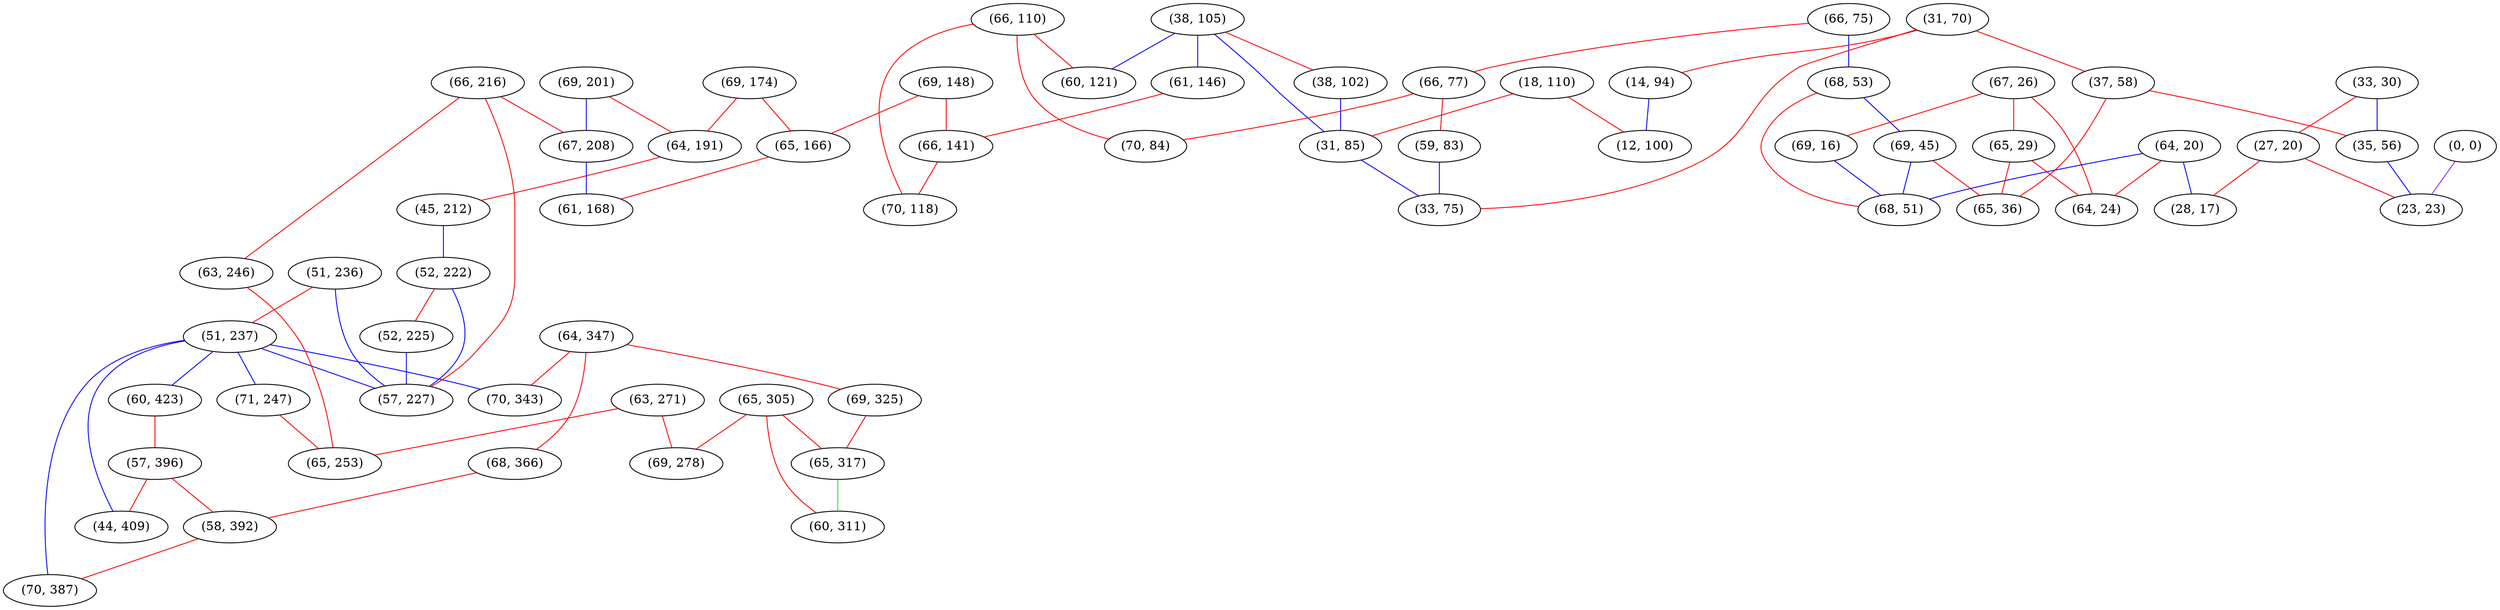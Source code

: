 graph "" {
"(69, 201)";
"(38, 105)";
"(51, 236)";
"(38, 102)";
"(66, 75)";
"(18, 110)";
"(51, 237)";
"(64, 347)";
"(68, 366)";
"(69, 174)";
"(69, 148)";
"(64, 191)";
"(66, 216)";
"(68, 53)";
"(67, 26)";
"(31, 85)";
"(33, 30)";
"(60, 423)";
"(65, 305)";
"(63, 271)";
"(27, 20)";
"(69, 325)";
"(69, 16)";
"(45, 212)";
"(64, 20)";
"(69, 45)";
"(57, 396)";
"(71, 247)";
"(63, 246)";
"(65, 166)";
"(67, 208)";
"(65, 317)";
"(66, 110)";
"(31, 70)";
"(0, 0)";
"(61, 146)";
"(68, 51)";
"(14, 94)";
"(66, 77)";
"(59, 83)";
"(52, 222)";
"(58, 392)";
"(12, 100)";
"(37, 58)";
"(52, 225)";
"(65, 253)";
"(65, 29)";
"(57, 227)";
"(35, 56)";
"(28, 17)";
"(61, 168)";
"(60, 311)";
"(64, 24)";
"(44, 409)";
"(23, 23)";
"(65, 36)";
"(70, 387)";
"(70, 84)";
"(66, 141)";
"(70, 118)";
"(69, 278)";
"(70, 343)";
"(33, 75)";
"(60, 121)";
"(69, 201)" -- "(67, 208)"  [color=blue, key=0, weight=3];
"(69, 201)" -- "(64, 191)"  [color=red, key=0, weight=1];
"(38, 105)" -- "(61, 146)"  [color=blue, key=0, weight=3];
"(38, 105)" -- "(31, 85)"  [color=blue, key=0, weight=3];
"(38, 105)" -- "(60, 121)"  [color=blue, key=0, weight=3];
"(38, 105)" -- "(38, 102)"  [color=red, key=0, weight=1];
"(51, 236)" -- "(57, 227)"  [color=blue, key=0, weight=3];
"(51, 236)" -- "(51, 237)"  [color=red, key=0, weight=1];
"(38, 102)" -- "(31, 85)"  [color=blue, key=0, weight=3];
"(66, 75)" -- "(68, 53)"  [color=blue, key=0, weight=3];
"(66, 75)" -- "(66, 77)"  [color=red, key=0, weight=1];
"(18, 110)" -- "(31, 85)"  [color=red, key=0, weight=1];
"(18, 110)" -- "(12, 100)"  [color=red, key=0, weight=1];
"(51, 237)" -- "(44, 409)"  [color=blue, key=0, weight=3];
"(51, 237)" -- "(70, 387)"  [color=blue, key=0, weight=3];
"(51, 237)" -- "(70, 343)"  [color=blue, key=0, weight=3];
"(51, 237)" -- "(60, 423)"  [color=blue, key=0, weight=3];
"(51, 237)" -- "(57, 227)"  [color=blue, key=0, weight=3];
"(51, 237)" -- "(71, 247)"  [color=blue, key=0, weight=3];
"(64, 347)" -- "(70, 343)"  [color=red, key=0, weight=1];
"(64, 347)" -- "(68, 366)"  [color=red, key=0, weight=1];
"(64, 347)" -- "(69, 325)"  [color=red, key=0, weight=1];
"(68, 366)" -- "(58, 392)"  [color=red, key=0, weight=1];
"(69, 174)" -- "(65, 166)"  [color=red, key=0, weight=1];
"(69, 174)" -- "(64, 191)"  [color=red, key=0, weight=1];
"(69, 148)" -- "(66, 141)"  [color=red, key=0, weight=1];
"(69, 148)" -- "(65, 166)"  [color=red, key=0, weight=1];
"(64, 191)" -- "(45, 212)"  [color=red, key=0, weight=1];
"(66, 216)" -- "(67, 208)"  [color=red, key=0, weight=1];
"(66, 216)" -- "(63, 246)"  [color=red, key=0, weight=1];
"(66, 216)" -- "(57, 227)"  [color=red, key=0, weight=1];
"(68, 53)" -- "(69, 45)"  [color=blue, key=0, weight=3];
"(68, 53)" -- "(68, 51)"  [color=red, key=0, weight=1];
"(67, 26)" -- "(65, 29)"  [color=red, key=0, weight=1];
"(67, 26)" -- "(64, 24)"  [color=red, key=0, weight=1];
"(67, 26)" -- "(69, 16)"  [color=red, key=0, weight=1];
"(31, 85)" -- "(33, 75)"  [color=blue, key=0, weight=3];
"(33, 30)" -- "(35, 56)"  [color=blue, key=0, weight=3];
"(33, 30)" -- "(27, 20)"  [color=red, key=0, weight=1];
"(60, 423)" -- "(57, 396)"  [color=red, key=0, weight=1];
"(65, 305)" -- "(69, 278)"  [color=red, key=0, weight=1];
"(65, 305)" -- "(65, 317)"  [color=red, key=0, weight=1];
"(65, 305)" -- "(60, 311)"  [color=red, key=0, weight=1];
"(63, 271)" -- "(69, 278)"  [color=red, key=0, weight=1];
"(63, 271)" -- "(65, 253)"  [color=red, key=0, weight=1];
"(27, 20)" -- "(28, 17)"  [color=red, key=0, weight=1];
"(27, 20)" -- "(23, 23)"  [color=red, key=0, weight=1];
"(69, 325)" -- "(65, 317)"  [color=red, key=0, weight=1];
"(69, 16)" -- "(68, 51)"  [color=blue, key=0, weight=3];
"(45, 212)" -- "(52, 222)"  [color=blue, key=0, weight=3];
"(64, 20)" -- "(64, 24)"  [color=red, key=0, weight=1];
"(64, 20)" -- "(28, 17)"  [color=blue, key=0, weight=3];
"(64, 20)" -- "(68, 51)"  [color=blue, key=0, weight=3];
"(69, 45)" -- "(68, 51)"  [color=blue, key=0, weight=3];
"(69, 45)" -- "(65, 36)"  [color=red, key=0, weight=1];
"(57, 396)" -- "(58, 392)"  [color=red, key=0, weight=1];
"(57, 396)" -- "(44, 409)"  [color=red, key=0, weight=1];
"(71, 247)" -- "(65, 253)"  [color=red, key=0, weight=1];
"(63, 246)" -- "(65, 253)"  [color=red, key=0, weight=1];
"(65, 166)" -- "(61, 168)"  [color=red, key=0, weight=1];
"(67, 208)" -- "(61, 168)"  [color=blue, key=0, weight=3];
"(65, 317)" -- "(60, 311)"  [color=green, key=0, weight=2];
"(66, 110)" -- "(70, 84)"  [color=red, key=0, weight=1];
"(66, 110)" -- "(60, 121)"  [color=red, key=0, weight=1];
"(66, 110)" -- "(70, 118)"  [color=red, key=0, weight=1];
"(31, 70)" -- "(33, 75)"  [color=red, key=0, weight=1];
"(31, 70)" -- "(37, 58)"  [color=red, key=0, weight=1];
"(31, 70)" -- "(14, 94)"  [color=red, key=0, weight=1];
"(0, 0)" -- "(23, 23)"  [color=purple, key=0, weight=4];
"(61, 146)" -- "(66, 141)"  [color=red, key=0, weight=1];
"(14, 94)" -- "(12, 100)"  [color=blue, key=0, weight=3];
"(66, 77)" -- "(70, 84)"  [color=red, key=0, weight=1];
"(66, 77)" -- "(59, 83)"  [color=red, key=0, weight=1];
"(59, 83)" -- "(33, 75)"  [color=blue, key=0, weight=3];
"(52, 222)" -- "(57, 227)"  [color=blue, key=0, weight=3];
"(52, 222)" -- "(52, 225)"  [color=red, key=0, weight=1];
"(58, 392)" -- "(70, 387)"  [color=red, key=0, weight=1];
"(37, 58)" -- "(35, 56)"  [color=red, key=0, weight=1];
"(37, 58)" -- "(65, 36)"  [color=red, key=0, weight=1];
"(52, 225)" -- "(57, 227)"  [color=blue, key=0, weight=3];
"(65, 29)" -- "(64, 24)"  [color=red, key=0, weight=1];
"(65, 29)" -- "(65, 36)"  [color=red, key=0, weight=1];
"(35, 56)" -- "(23, 23)"  [color=blue, key=0, weight=3];
"(66, 141)" -- "(70, 118)"  [color=red, key=0, weight=1];
}
